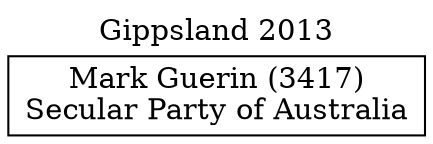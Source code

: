 // House preference flow
digraph "Mark Guerin (3417)_Gippsland_2013" {
	graph [label="Gippsland 2013" labelloc=t mclimit=10]
	node [shape=box]
	"Mark Guerin (3417)" [label="Mark Guerin (3417)
Secular Party of Australia"]
}
